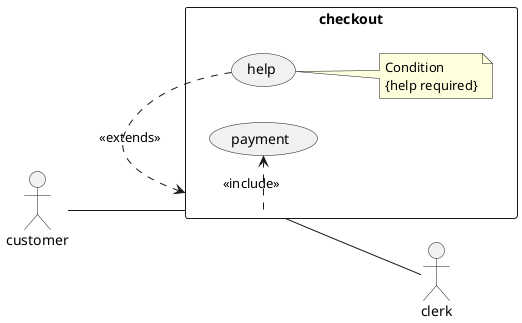 @startuml
left to right direction
skinparam packageStyle rectangle
actor customer
actor clerk
rectangle checkout {
  customer -- (checkout)
  (help) .> (checkout) : <<extends>>
  (checkout) -- clerk

  note right of (help)
    Condition
    {help required}
  end note

  (checkout) .> (payment) : <<include>>

}
@enduml

